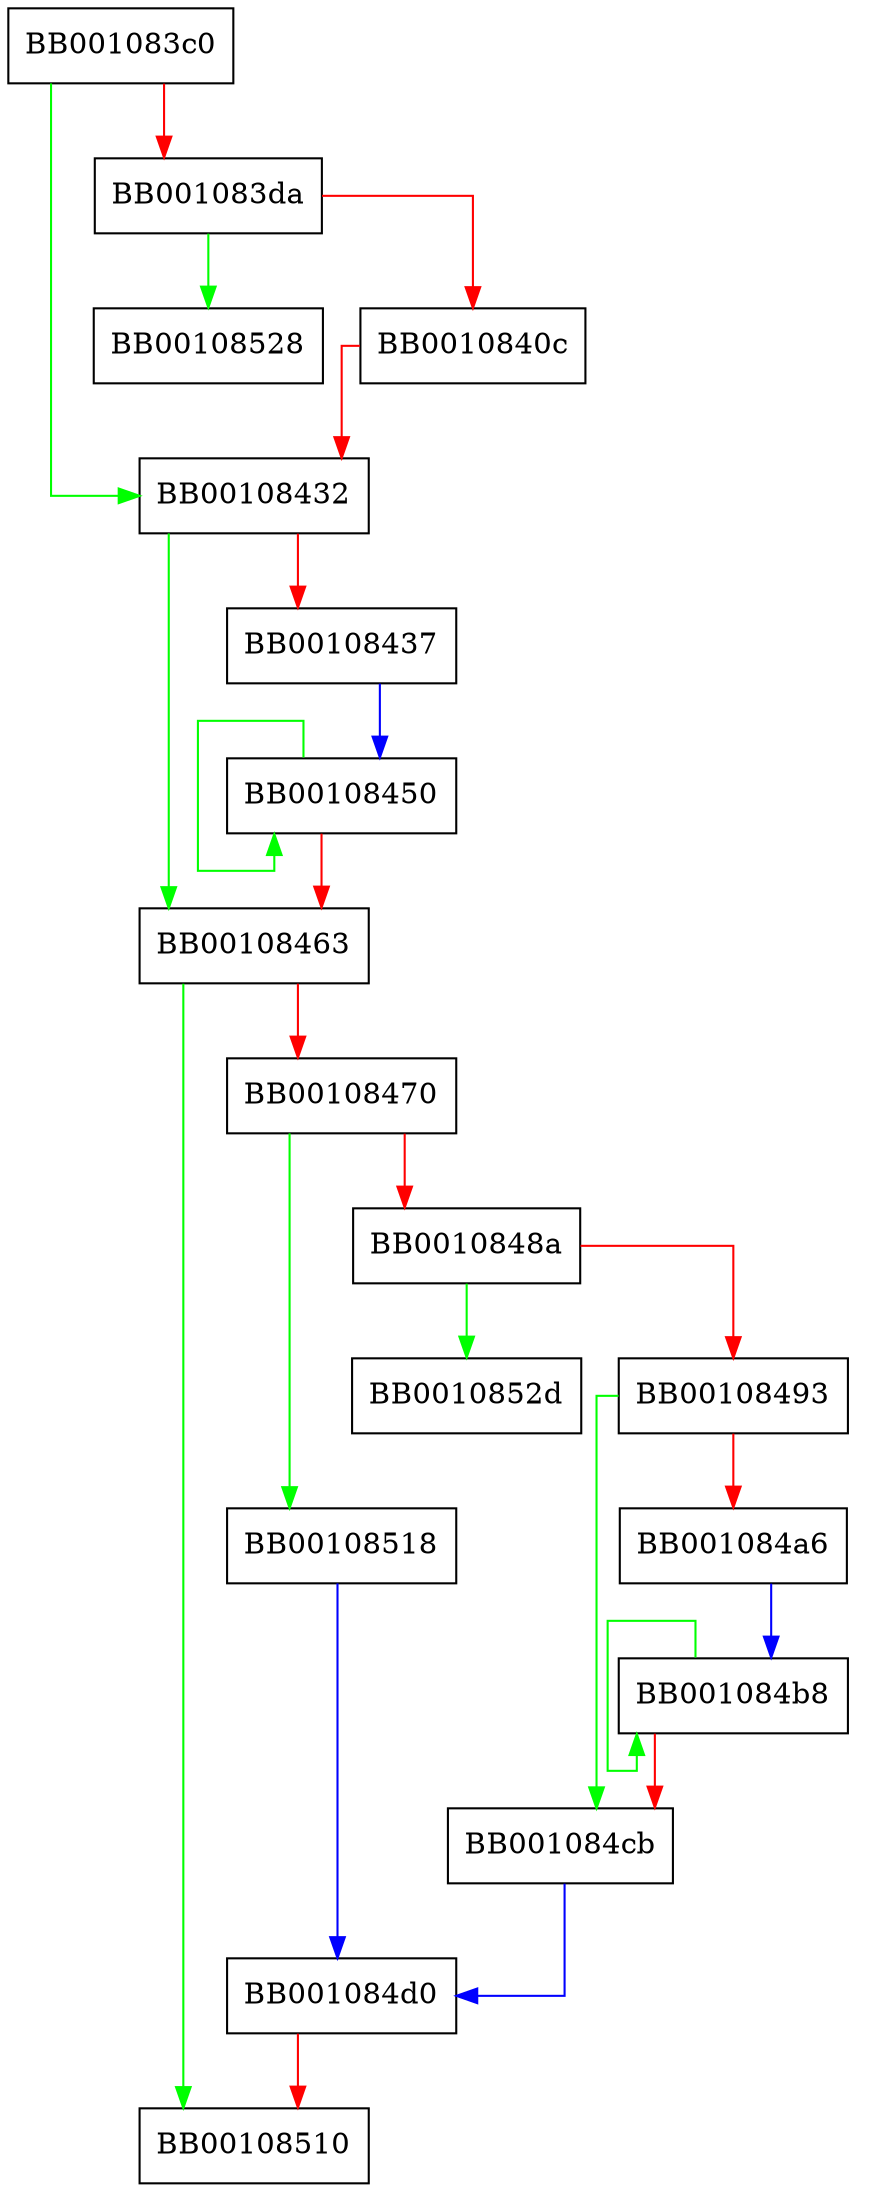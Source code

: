 digraph FUN_001083c0 {
  node [shape="box"];
  graph [splines=ortho];
  BB001083c0 -> BB00108432 [color="green"];
  BB001083c0 -> BB001083da [color="red"];
  BB001083da -> BB00108528 [color="green"];
  BB001083da -> BB0010840c [color="red"];
  BB0010840c -> BB00108432 [color="red"];
  BB00108432 -> BB00108463 [color="green"];
  BB00108432 -> BB00108437 [color="red"];
  BB00108437 -> BB00108450 [color="blue"];
  BB00108450 -> BB00108450 [color="green"];
  BB00108450 -> BB00108463 [color="red"];
  BB00108463 -> BB00108510 [color="green"];
  BB00108463 -> BB00108470 [color="red"];
  BB00108470 -> BB00108518 [color="green"];
  BB00108470 -> BB0010848a [color="red"];
  BB0010848a -> BB0010852d [color="green"];
  BB0010848a -> BB00108493 [color="red"];
  BB00108493 -> BB001084cb [color="green"];
  BB00108493 -> BB001084a6 [color="red"];
  BB001084a6 -> BB001084b8 [color="blue"];
  BB001084b8 -> BB001084b8 [color="green"];
  BB001084b8 -> BB001084cb [color="red"];
  BB001084cb -> BB001084d0 [color="blue"];
  BB001084d0 -> BB00108510 [color="red"];
  BB00108518 -> BB001084d0 [color="blue"];
}